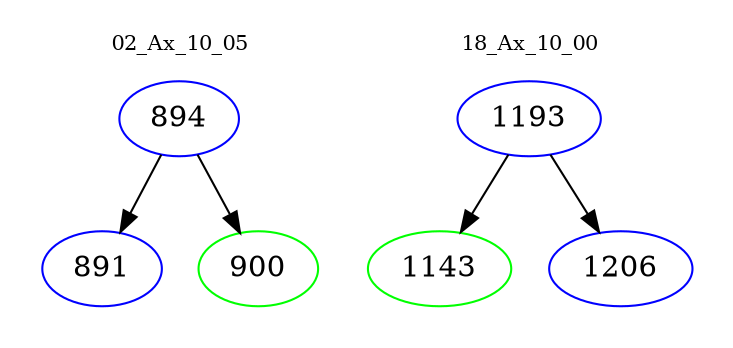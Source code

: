 digraph{
subgraph cluster_0 {
color = white
label = "02_Ax_10_05";
fontsize=10;
T0_894 [label="894", color="blue"]
T0_894 -> T0_891 [color="black"]
T0_891 [label="891", color="blue"]
T0_894 -> T0_900 [color="black"]
T0_900 [label="900", color="green"]
}
subgraph cluster_1 {
color = white
label = "18_Ax_10_00";
fontsize=10;
T1_1193 [label="1193", color="blue"]
T1_1193 -> T1_1143 [color="black"]
T1_1143 [label="1143", color="green"]
T1_1193 -> T1_1206 [color="black"]
T1_1206 [label="1206", color="blue"]
}
}
